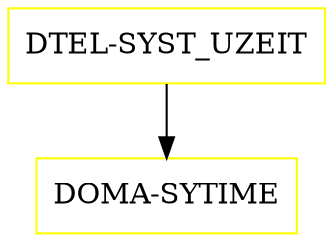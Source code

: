digraph G {
  "DTEL-SYST_UZEIT" [shape=box,color=yellow];
  "DOMA-SYTIME" [shape=box,color=yellow,URL="./DOMA_SYTIME.html"];
  "DTEL-SYST_UZEIT" -> "DOMA-SYTIME";
}
